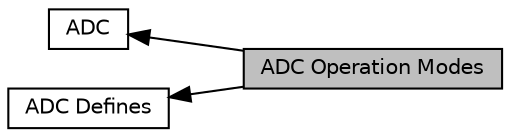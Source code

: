 digraph "ADC Operation Modes"
{
  edge [fontname="Helvetica",fontsize="10",labelfontname="Helvetica",labelfontsize="10"];
  node [fontname="Helvetica",fontsize="10",shape=record];
  rankdir=LR;
  Node0 [label="ADC Operation Modes",height=0.2,width=0.4,color="black", fillcolor="grey75", style="filled", fontcolor="black"];
  Node2 [label="ADC",height=0.2,width=0.4,color="black", fillcolor="white", style="filled",URL="$group__adc__file.html",tooltip="libopencm3 STM32F0xx Analog to Digital Converters "];
  Node1 [label="ADC Defines",height=0.2,width=0.4,color="black", fillcolor="white", style="filled",URL="$group__adc__defines.html",tooltip="Defined Constants and Types for the STM32F0xx Analog to Digital Converter "];
  Node1->Node0 [shape=plaintext, dir="back", style="solid"];
  Node2->Node0 [shape=plaintext, dir="back", style="solid"];
}
